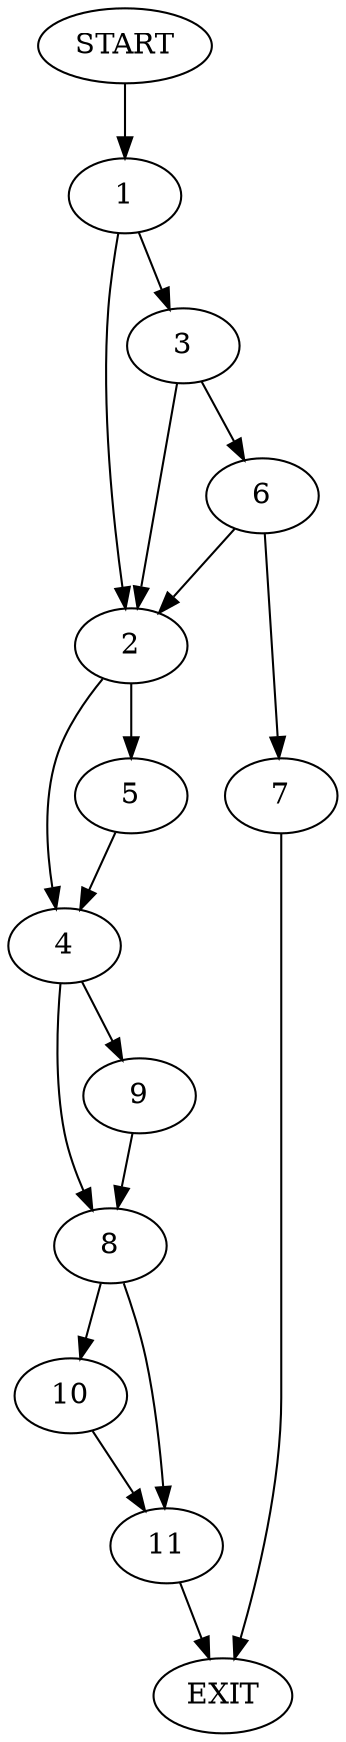 digraph {
0 [label="START"]
12 [label="EXIT"]
0 -> 1
1 -> 2
1 -> 3
2 -> 4
2 -> 5
3 -> 2
3 -> 6
6 -> 2
6 -> 7
7 -> 12
4 -> 8
4 -> 9
5 -> 4
9 -> 8
8 -> 10
8 -> 11
11 -> 12
10 -> 11
}
